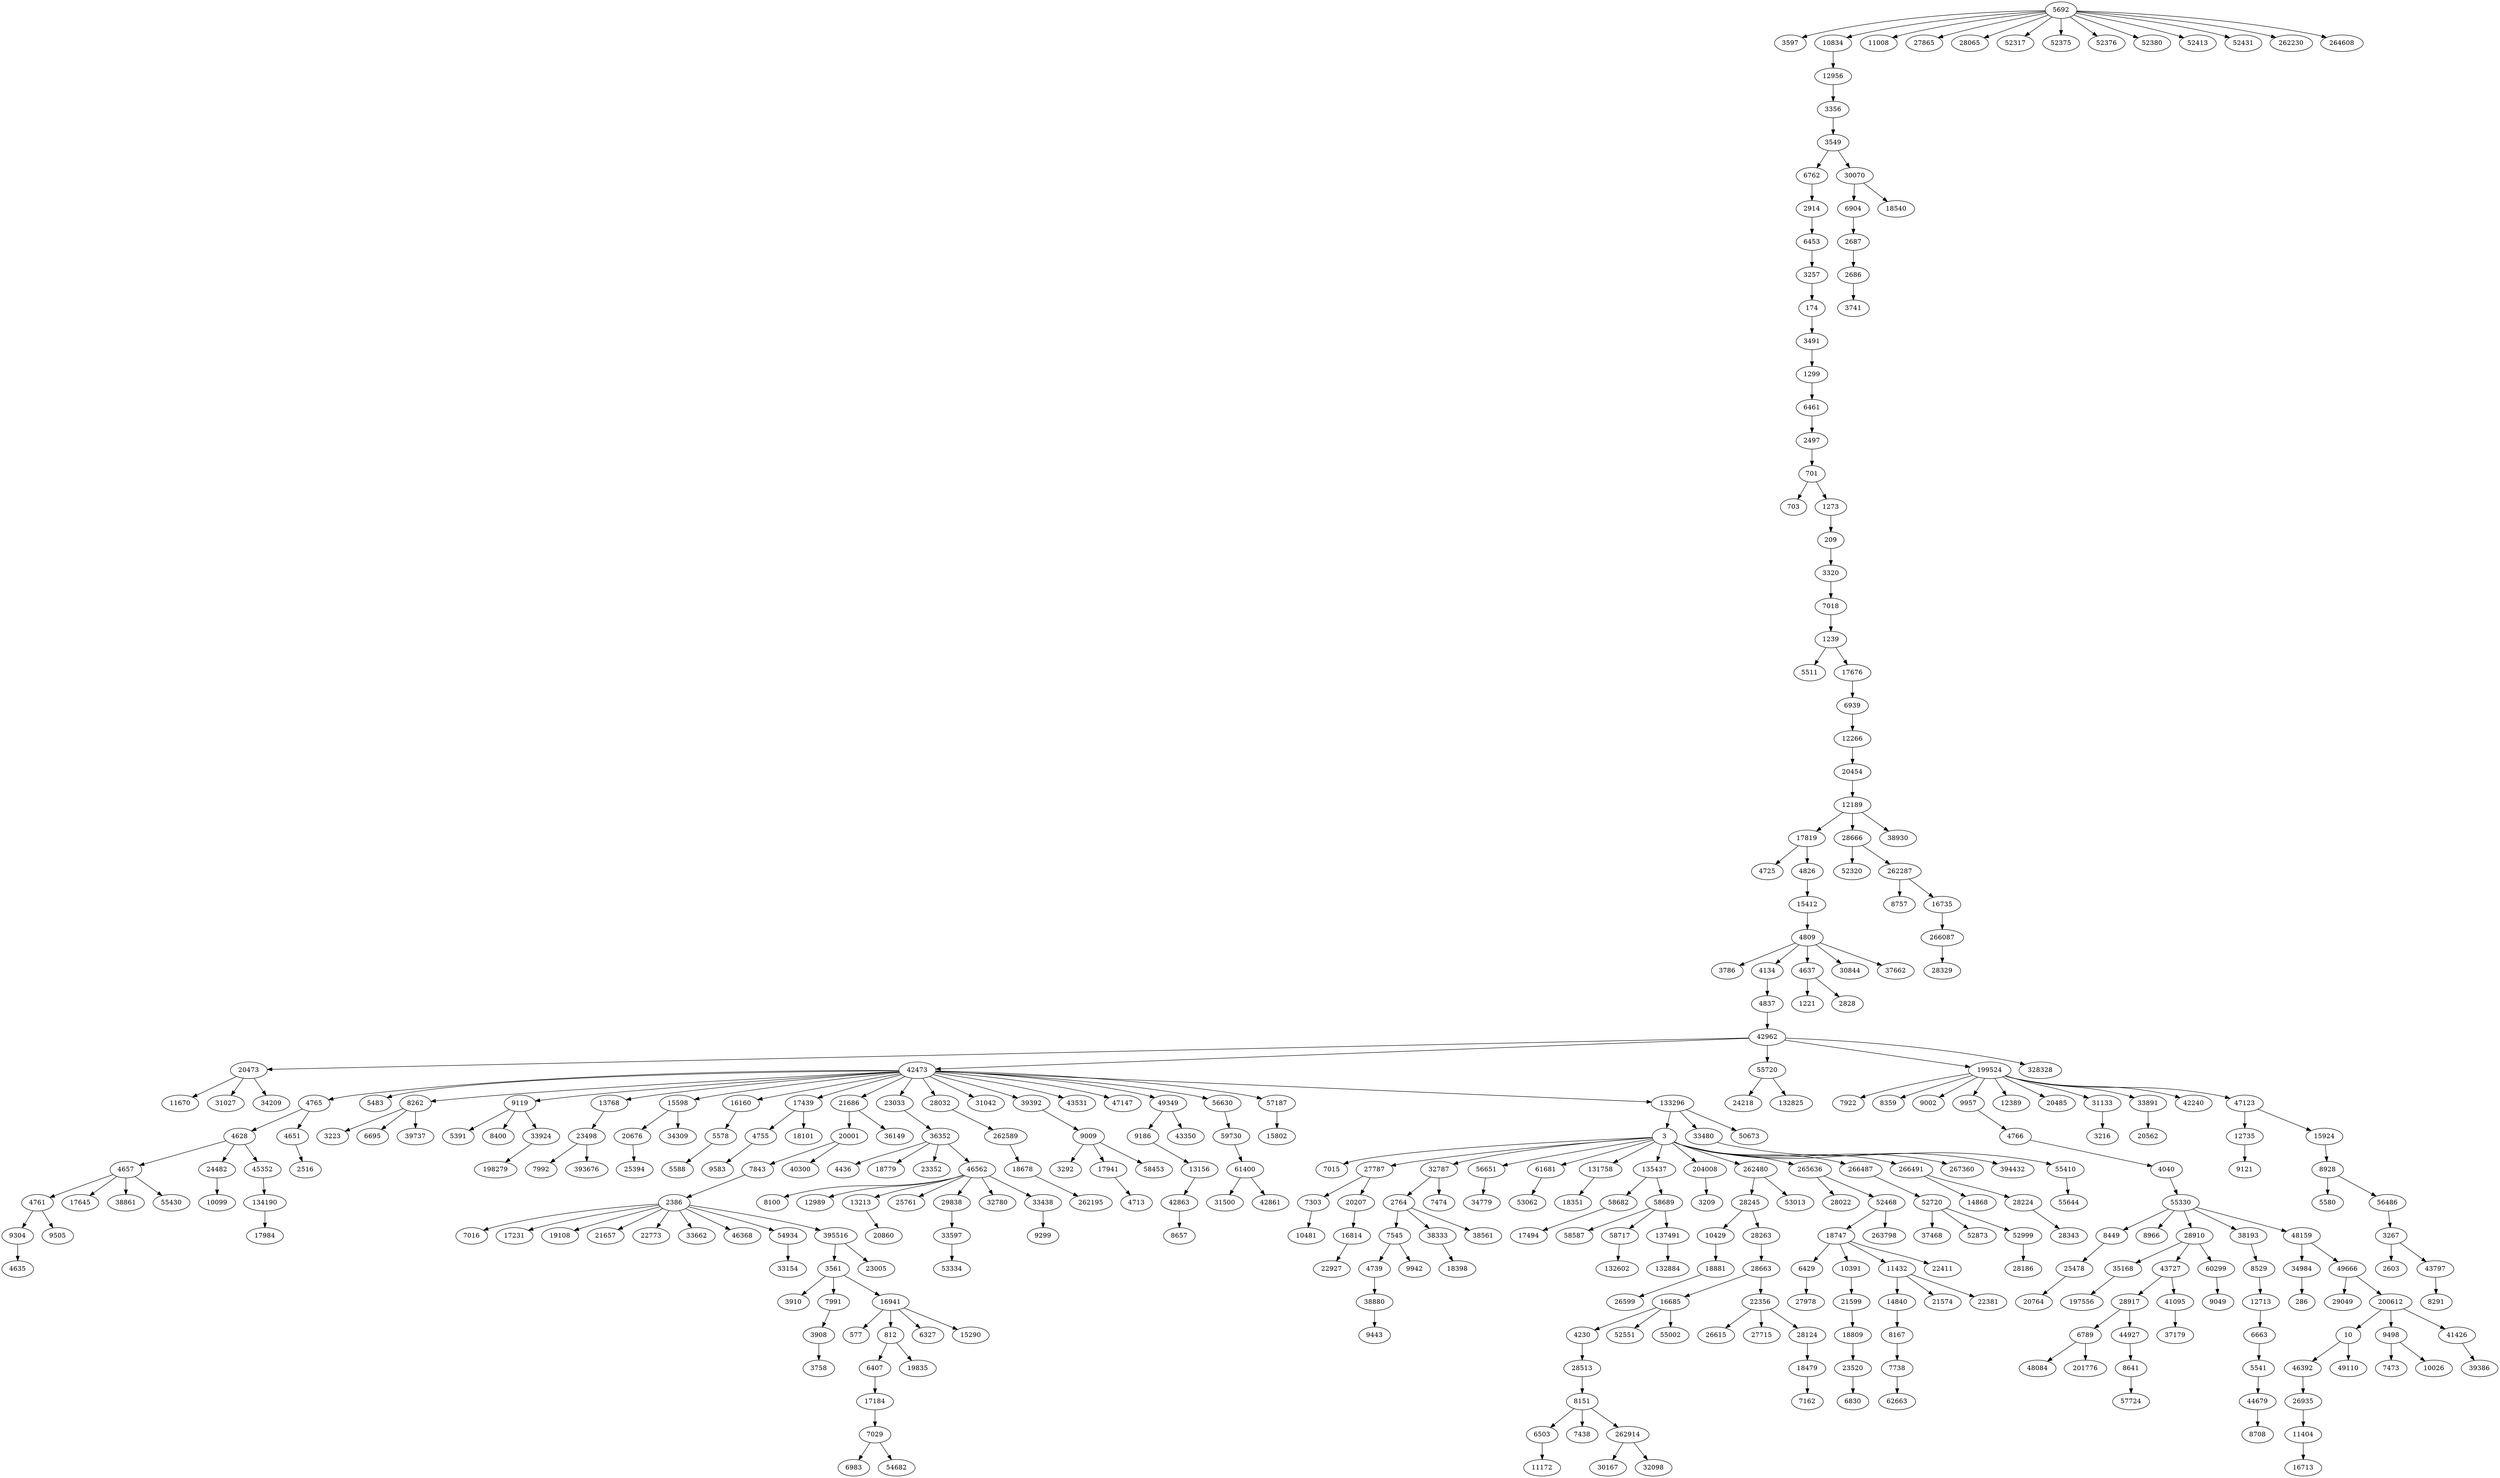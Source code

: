 digraph {
  // Node definitions.
  3;
  10;
  174;
  209;
  286;
  577;
  701;
  703;
  812;
  1221;
  1239;
  1273;
  1299;
  2386;
  2497;
  2516;
  2603;
  2686;
  2687;
  2764;
  2828;
  2914;
  3209;
  3216;
  3223;
  3257;
  3267;
  3292;
  3320;
  3356;
  3491;
  3549;
  3561;
  3597;
  3741;
  3758;
  3786;
  3908;
  3910;
  4040;
  4134;
  4230;
  4436;
  4628;
  4635;
  4637;
  4651;
  4657;
  4713;
  4725;
  4739;
  4755;
  4761;
  4765;
  4766;
  4809;
  4826;
  4837;
  5391;
  5483;
  5511;
  5541;
  5578;
  5580;
  5588;
  5692;
  6327;
  6407;
  6429;
  6453;
  6461;
  6503;
  6663;
  6695;
  6762;
  6789;
  6830;
  6904;
  6939;
  6983;
  7015;
  7016;
  7018;
  7029;
  7162;
  7303;
  7438;
  7473;
  7474;
  7545;
  7738;
  7843;
  7922;
  7991;
  7992;
  8100;
  8151;
  8167;
  8262;
  8291;
  8359;
  8400;
  8449;
  8529;
  8641;
  8657;
  8708;
  8757;
  8928;
  8966;
  9002;
  9009;
  9049;
  9119;
  9121;
  9186;
  9299;
  9304;
  9443;
  9498;
  9505;
  9583;
  9942;
  9957;
  10026;
  10099;
  10391;
  10429;
  10481;
  10834;
  11008;
  11172;
  11404;
  11432;
  11670;
  12189;
  12266;
  12389;
  12713;
  12735;
  12956;
  12989;
  13156;
  13213;
  13768;
  14840;
  14868;
  15290;
  15412;
  15598;
  15802;
  15924;
  16160;
  16685;
  16713;
  16735;
  16814;
  16941;
  17184;
  17231;
  17439;
  17494;
  17645;
  17676;
  17819;
  17941;
  17984;
  18101;
  18351;
  18398;
  18479;
  18540;
  18678;
  18747;
  18779;
  18809;
  18881;
  19108;
  19835;
  20001;
  20207;
  20454;
  20473;
  20485;
  20562;
  20676;
  20764;
  20860;
  21574;
  21599;
  21657;
  21686;
  22356;
  22381;
  22411;
  22773;
  22927;
  23005;
  23033;
  23352;
  23498;
  23520;
  24218;
  24482;
  25394;
  25478;
  25761;
  26599;
  26615;
  26935;
  27715;
  27787;
  27865;
  27978;
  28022;
  28032;
  28065;
  28124;
  28186;
  28224;
  28245;
  28263;
  28329;
  28343;
  28513;
  28663;
  28666;
  28910;
  28917;
  29049;
  29838;
  30070;
  30167;
  30844;
  31027;
  31042;
  31133;
  31500;
  32098;
  32780;
  32787;
  33154;
  33438;
  33480;
  33597;
  33662;
  33891;
  33924;
  34209;
  34309;
  34779;
  34984;
  35168;
  36149;
  36352;
  37179;
  37468;
  37662;
  38193;
  38333;
  38561;
  38861;
  38880;
  38930;
  39386;
  39392;
  39737;
  40300;
  41095;
  41426;
  42240;
  42473;
  42861;
  42863;
  42962;
  43350;
  43531;
  43727;
  43797;
  44679;
  44927;
  45352;
  46368;
  46392;
  46562;
  47123;
  47147;
  48084;
  48159;
  49110;
  49349;
  49666;
  50673;
  52317;
  52320;
  52375;
  52376;
  52380;
  52413;
  52431;
  52468;
  52551;
  52720;
  52873;
  52999;
  53013;
  53062;
  53334;
  54682;
  54934;
  55002;
  55330;
  55410;
  55430;
  55644;
  55720;
  56486;
  56630;
  56651;
  57187;
  57724;
  58453;
  58587;
  58682;
  58689;
  58717;
  59730;
  60299;
  61400;
  61681;
  62663;
  131758;
  132602;
  132825;
  132884;
  133296;
  134190;
  135437;
  137491;
  197556;
  198279;
  199524;
  200612;
  201776;
  204008;
  262195;
  262230;
  262287;
  262480;
  262589;
  262914;
  263798;
  264608;
  265636;
  266087;
  266487;
  266491;
  267360;
  328328;
  393676;
  394432;
  395516;

  // Edge definitions.
  3 -> 7015;
  3 -> 27787;
  3 -> 32787;
  3 -> 56651;
  3 -> 61681;
  3 -> 131758;
  3 -> 135437;
  3 -> 204008;
  3 -> 262480;
  3 -> 265636;
  3 -> 266487;
  3 -> 266491;
  3 -> 267360;
  3 -> 394432;
  10 -> 46392;
  10 -> 49110;
  174 -> 3491;
  209 -> 3320;
  701 -> 703;
  701 -> 1273;
  812 -> 6407;
  812 -> 19835;
  1239 -> 5511;
  1239 -> 17676;
  1273 -> 209;
  1299 -> 6461;
  2386 -> 7016;
  2386 -> 17231;
  2386 -> 19108;
  2386 -> 21657;
  2386 -> 22773;
  2386 -> 33662;
  2386 -> 46368;
  2386 -> 54934;
  2386 -> 395516;
  2497 -> 701;
  2686 -> 3741;
  2687 -> 2686;
  2764 -> 7545;
  2764 -> 38333;
  2764 -> 38561;
  2914 -> 6453;
  3257 -> 174;
  3267 -> 2603;
  3267 -> 43797;
  3320 -> 7018;
  3356 -> 3549;
  3491 -> 1299;
  3549 -> 6762;
  3549 -> 30070;
  3561 -> 3910;
  3561 -> 7991;
  3561 -> 16941;
  3908 -> 3758;
  4040 -> 55330;
  4134 -> 4837;
  4230 -> 28513;
  4628 -> 4657;
  4628 -> 24482;
  4628 -> 45352;
  4637 -> 1221;
  4637 -> 2828;
  4651 -> 2516;
  4657 -> 4761;
  4657 -> 17645;
  4657 -> 38861;
  4657 -> 55430;
  4739 -> 38880;
  4755 -> 9583;
  4761 -> 9304;
  4761 -> 9505;
  4765 -> 4628;
  4765 -> 4651;
  4766 -> 4040;
  4809 -> 3786;
  4809 -> 4134;
  4809 -> 4637;
  4809 -> 30844;
  4809 -> 37662;
  4826 -> 15412;
  4837 -> 42962;
  5541 -> 44679;
  5578 -> 5588;
  5692 -> 3597;
  5692 -> 10834;
  5692 -> 11008;
  5692 -> 27865;
  5692 -> 28065;
  5692 -> 52317;
  5692 -> 52375;
  5692 -> 52376;
  5692 -> 52380;
  5692 -> 52413;
  5692 -> 52431;
  5692 -> 262230;
  5692 -> 264608;
  6407 -> 17184;
  6429 -> 27978;
  6453 -> 3257;
  6461 -> 2497;
  6503 -> 11172;
  6663 -> 5541;
  6762 -> 2914;
  6789 -> 48084;
  6789 -> 201776;
  6904 -> 2687;
  6939 -> 12266;
  7018 -> 1239;
  7029 -> 6983;
  7029 -> 54682;
  7303 -> 10481;
  7545 -> 4739;
  7545 -> 9942;
  7738 -> 62663;
  7843 -> 2386;
  7991 -> 3908;
  8151 -> 6503;
  8151 -> 7438;
  8151 -> 262914;
  8167 -> 7738;
  8262 -> 3223;
  8262 -> 6695;
  8262 -> 39737;
  8449 -> 25478;
  8529 -> 12713;
  8641 -> 57724;
  8928 -> 5580;
  8928 -> 56486;
  9009 -> 3292;
  9009 -> 17941;
  9009 -> 58453;
  9119 -> 5391;
  9119 -> 8400;
  9119 -> 33924;
  9186 -> 13156;
  9304 -> 4635;
  9498 -> 7473;
  9498 -> 10026;
  9957 -> 4766;
  10391 -> 21599;
  10429 -> 18881;
  10834 -> 12956;
  11404 -> 16713;
  11432 -> 14840;
  11432 -> 21574;
  11432 -> 22381;
  12189 -> 17819;
  12189 -> 28666;
  12189 -> 38930;
  12266 -> 20454;
  12713 -> 6663;
  12735 -> 9121;
  12956 -> 3356;
  13156 -> 42863;
  13213 -> 20860;
  13768 -> 23498;
  14840 -> 8167;
  15412 -> 4809;
  15598 -> 20676;
  15598 -> 34309;
  15924 -> 8928;
  16160 -> 5578;
  16685 -> 4230;
  16685 -> 52551;
  16685 -> 55002;
  16735 -> 266087;
  16814 -> 22927;
  16941 -> 577;
  16941 -> 812;
  16941 -> 6327;
  16941 -> 15290;
  17184 -> 7029;
  17439 -> 4755;
  17439 -> 18101;
  17676 -> 6939;
  17819 -> 4725;
  17819 -> 4826;
  17941 -> 4713;
  18479 -> 7162;
  18678 -> 262195;
  18747 -> 6429;
  18747 -> 10391;
  18747 -> 11432;
  18747 -> 22411;
  18809 -> 23520;
  18881 -> 26599;
  20001 -> 7843;
  20001 -> 40300;
  20207 -> 16814;
  20454 -> 12189;
  20473 -> 11670;
  20473 -> 31027;
  20473 -> 34209;
  20676 -> 25394;
  21599 -> 18809;
  21686 -> 20001;
  21686 -> 36149;
  22356 -> 26615;
  22356 -> 27715;
  22356 -> 28124;
  23033 -> 36352;
  23498 -> 7992;
  23498 -> 393676;
  23520 -> 6830;
  24482 -> 10099;
  25478 -> 20764;
  26935 -> 11404;
  27787 -> 7303;
  27787 -> 20207;
  28032 -> 262589;
  28124 -> 18479;
  28224 -> 28343;
  28245 -> 10429;
  28245 -> 28263;
  28263 -> 28663;
  28513 -> 8151;
  28663 -> 16685;
  28663 -> 22356;
  28666 -> 52320;
  28666 -> 262287;
  28910 -> 35168;
  28910 -> 43727;
  28910 -> 60299;
  28917 -> 6789;
  28917 -> 44927;
  29838 -> 33597;
  30070 -> 6904;
  30070 -> 18540;
  31133 -> 3216;
  32787 -> 2764;
  32787 -> 7474;
  33438 -> 9299;
  33480 -> 55410;
  33597 -> 53334;
  33891 -> 20562;
  33924 -> 198279;
  34984 -> 286;
  35168 -> 197556;
  36352 -> 4436;
  36352 -> 18779;
  36352 -> 23352;
  36352 -> 46562;
  38193 -> 8529;
  38333 -> 18398;
  38880 -> 9443;
  39392 -> 9009;
  41095 -> 37179;
  41426 -> 39386;
  42473 -> 4765;
  42473 -> 5483;
  42473 -> 8262;
  42473 -> 9119;
  42473 -> 13768;
  42473 -> 15598;
  42473 -> 16160;
  42473 -> 17439;
  42473 -> 21686;
  42473 -> 23033;
  42473 -> 28032;
  42473 -> 31042;
  42473 -> 39392;
  42473 -> 43531;
  42473 -> 47147;
  42473 -> 49349;
  42473 -> 56630;
  42473 -> 57187;
  42473 -> 133296;
  42863 -> 8657;
  42962 -> 20473;
  42962 -> 42473;
  42962 -> 55720;
  42962 -> 199524;
  42962 -> 328328;
  43727 -> 28917;
  43727 -> 41095;
  43797 -> 8291;
  44679 -> 8708;
  44927 -> 8641;
  45352 -> 134190;
  46392 -> 26935;
  46562 -> 8100;
  46562 -> 12989;
  46562 -> 13213;
  46562 -> 25761;
  46562 -> 29838;
  46562 -> 32780;
  46562 -> 33438;
  47123 -> 12735;
  47123 -> 15924;
  48159 -> 34984;
  48159 -> 49666;
  49349 -> 9186;
  49349 -> 43350;
  49666 -> 29049;
  49666 -> 200612;
  52468 -> 18747;
  52468 -> 263798;
  52720 -> 37468;
  52720 -> 52873;
  52720 -> 52999;
  52999 -> 28186;
  54934 -> 33154;
  55330 -> 8449;
  55330 -> 8966;
  55330 -> 28910;
  55330 -> 38193;
  55330 -> 48159;
  55410 -> 55644;
  55720 -> 24218;
  55720 -> 132825;
  56486 -> 3267;
  56630 -> 59730;
  56651 -> 34779;
  57187 -> 15802;
  58682 -> 17494;
  58689 -> 58587;
  58689 -> 58717;
  58689 -> 137491;
  58717 -> 132602;
  59730 -> 61400;
  60299 -> 9049;
  61400 -> 31500;
  61400 -> 42861;
  61681 -> 53062;
  131758 -> 18351;
  133296 -> 3;
  133296 -> 33480;
  133296 -> 50673;
  134190 -> 17984;
  135437 -> 58682;
  135437 -> 58689;
  137491 -> 132884;
  199524 -> 7922;
  199524 -> 8359;
  199524 -> 9002;
  199524 -> 9957;
  199524 -> 12389;
  199524 -> 20485;
  199524 -> 31133;
  199524 -> 33891;
  199524 -> 42240;
  199524 -> 47123;
  200612 -> 10;
  200612 -> 9498;
  200612 -> 41426;
  204008 -> 3209;
  262287 -> 8757;
  262287 -> 16735;
  262480 -> 28245;
  262480 -> 53013;
  262589 -> 18678;
  262914 -> 30167;
  262914 -> 32098;
  265636 -> 28022;
  265636 -> 52468;
  266087 -> 28329;
  266487 -> 52720;
  266491 -> 14868;
  266491 -> 28224;
  395516 -> 3561;
  395516 -> 23005;
}